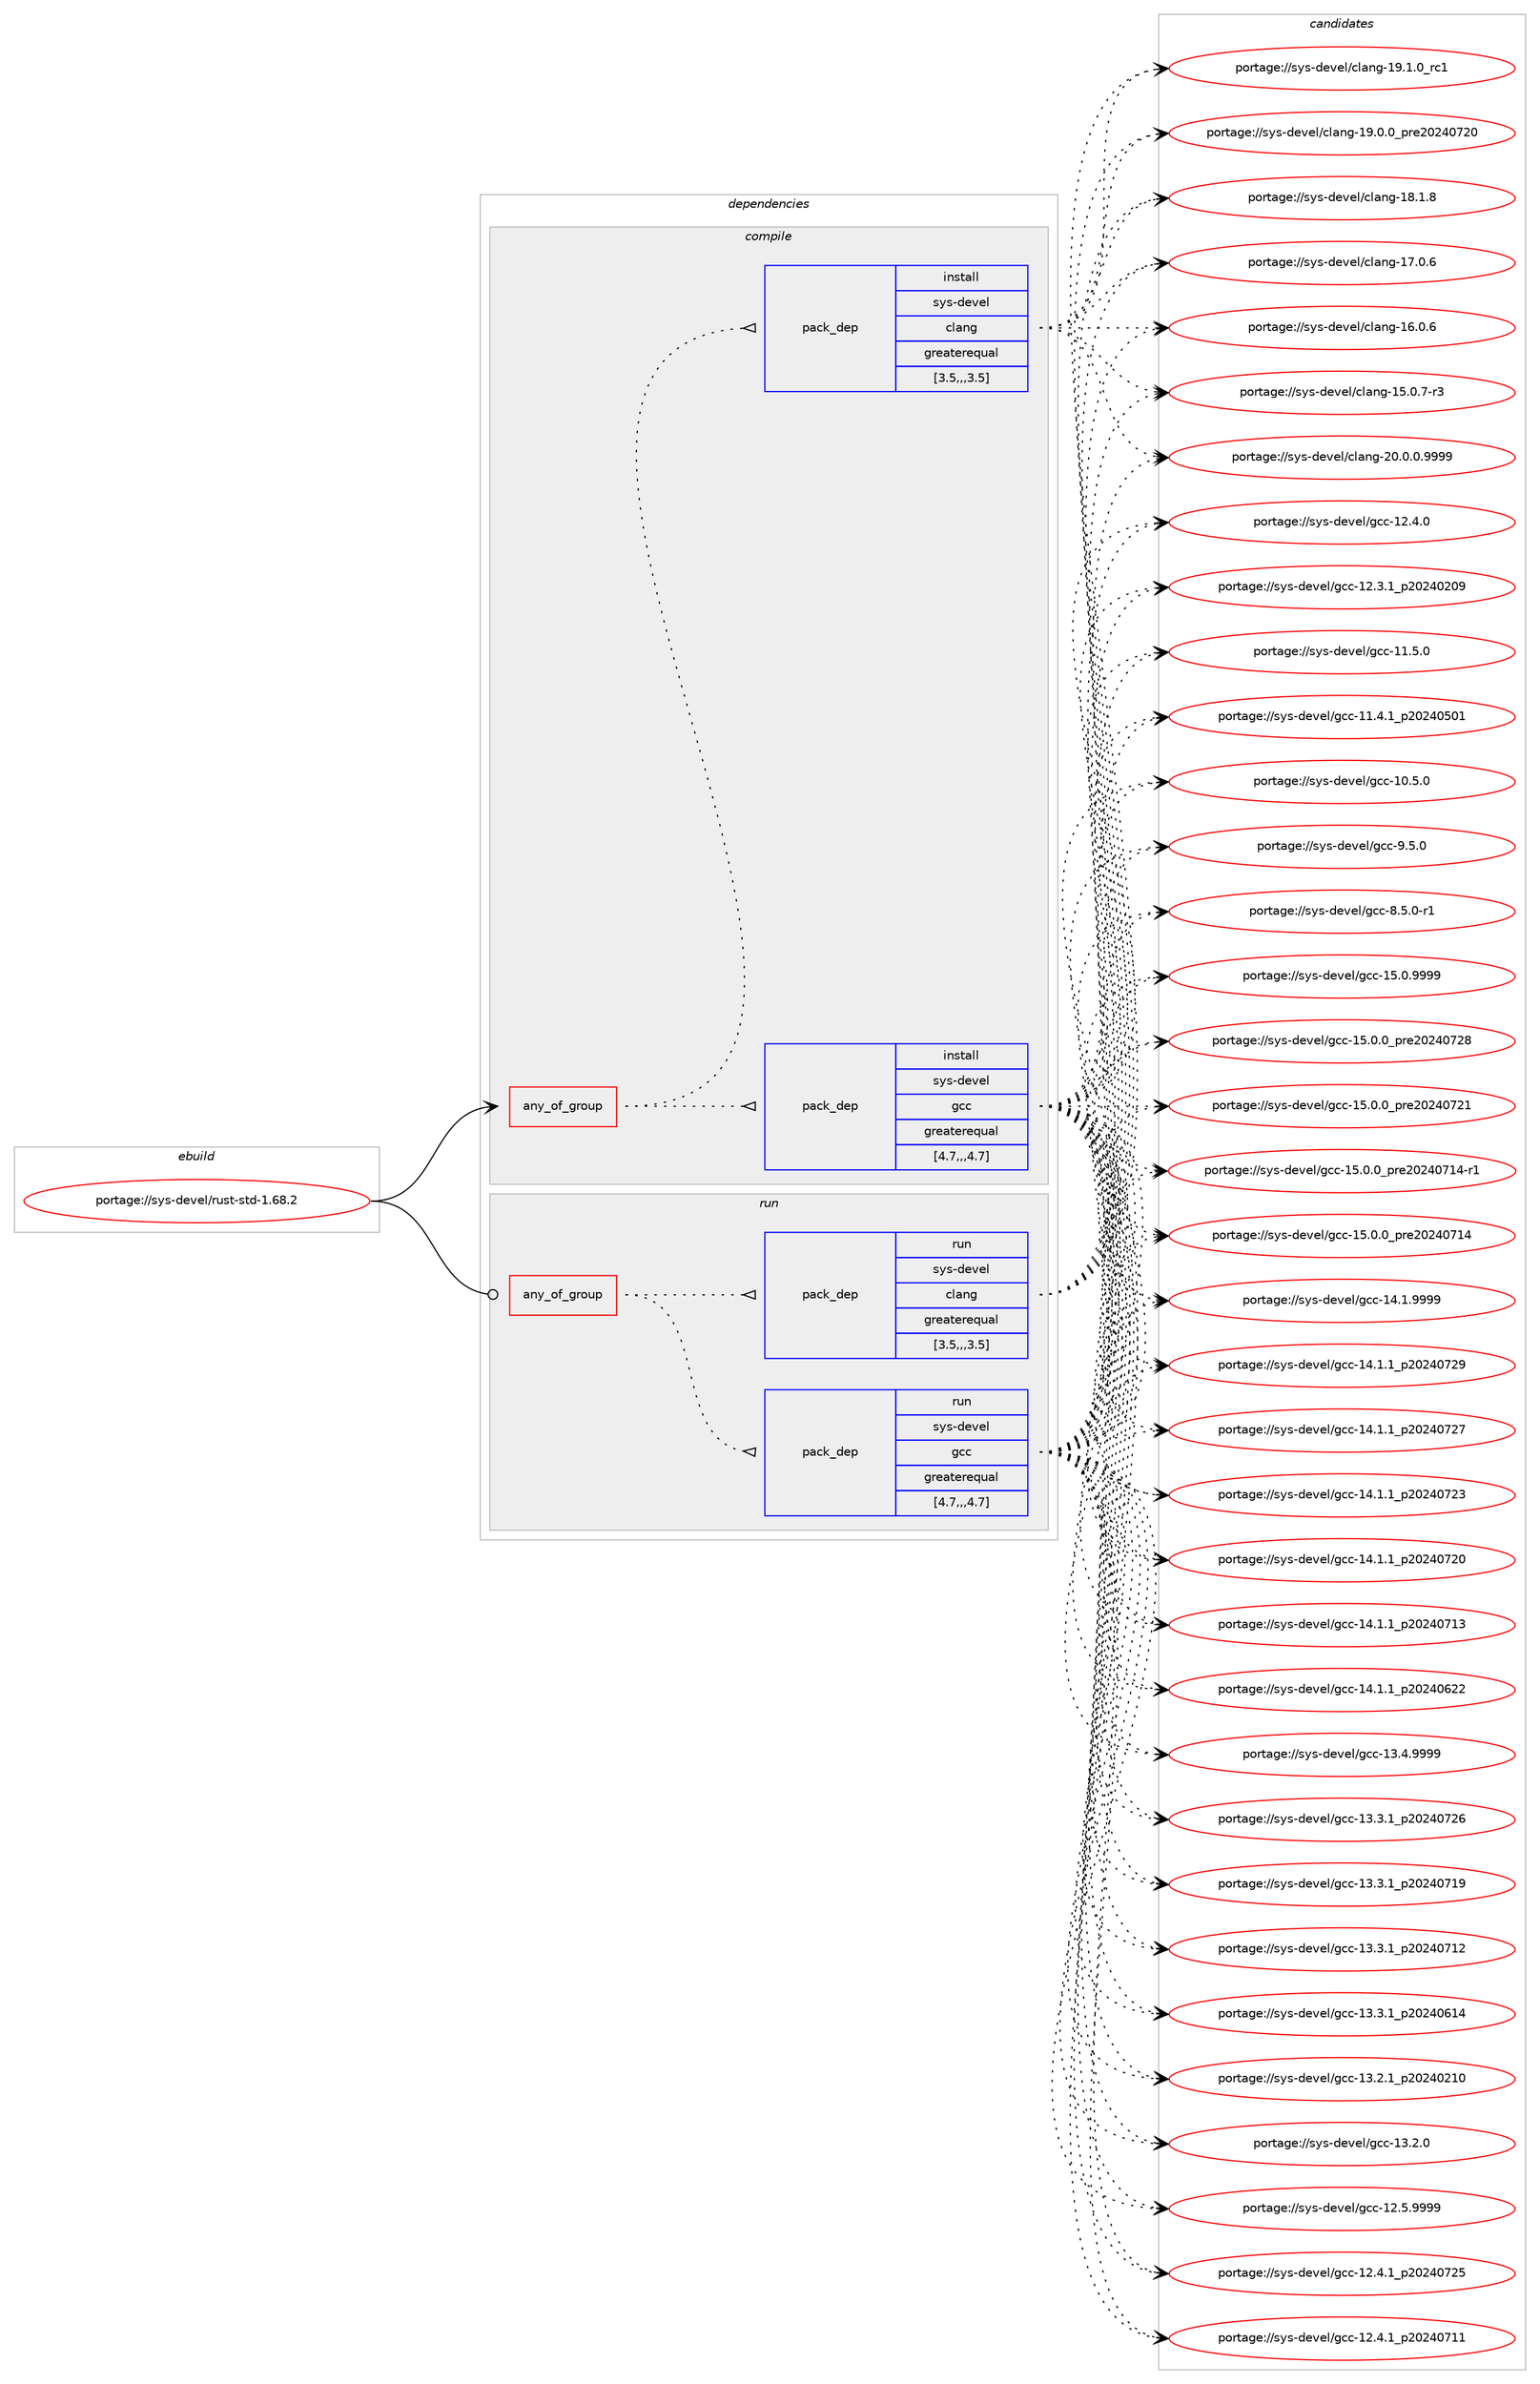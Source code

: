 digraph prolog {

# *************
# Graph options
# *************

newrank=true;
concentrate=true;
compound=true;
graph [rankdir=LR,fontname=Helvetica,fontsize=10,ranksep=1.5];#, ranksep=2.5, nodesep=0.2];
edge  [arrowhead=vee];
node  [fontname=Helvetica,fontsize=10];

# **********
# The ebuild
# **********

subgraph cluster_leftcol {
color=gray;
label=<<i>ebuild</i>>;
id [label="portage://sys-devel/rust-std-1.68.2", color=red, width=4, href="../sys-devel/rust-std-1.68.2.svg"];
}

# ****************
# The dependencies
# ****************

subgraph cluster_midcol {
color=gray;
label=<<i>dependencies</i>>;
subgraph cluster_compile {
fillcolor="#eeeeee";
style=filled;
label=<<i>compile</i>>;
subgraph any2735 {
dependency434901 [label=<<TABLE BORDER="0" CELLBORDER="1" CELLSPACING="0" CELLPADDING="4"><TR><TD CELLPADDING="10">any_of_group</TD></TR></TABLE>>, shape=none, color=red];subgraph pack316171 {
dependency434902 [label=<<TABLE BORDER="0" CELLBORDER="1" CELLSPACING="0" CELLPADDING="4" WIDTH="220"><TR><TD ROWSPAN="6" CELLPADDING="30">pack_dep</TD></TR><TR><TD WIDTH="110">install</TD></TR><TR><TD>sys-devel</TD></TR><TR><TD>gcc</TD></TR><TR><TD>greaterequal</TD></TR><TR><TD>[4.7,,,4.7]</TD></TR></TABLE>>, shape=none, color=blue];
}
dependency434901:e -> dependency434902:w [weight=20,style="dotted",arrowhead="oinv"];
subgraph pack316172 {
dependency434903 [label=<<TABLE BORDER="0" CELLBORDER="1" CELLSPACING="0" CELLPADDING="4" WIDTH="220"><TR><TD ROWSPAN="6" CELLPADDING="30">pack_dep</TD></TR><TR><TD WIDTH="110">install</TD></TR><TR><TD>sys-devel</TD></TR><TR><TD>clang</TD></TR><TR><TD>greaterequal</TD></TR><TR><TD>[3.5,,,3.5]</TD></TR></TABLE>>, shape=none, color=blue];
}
dependency434901:e -> dependency434903:w [weight=20,style="dotted",arrowhead="oinv"];
}
id:e -> dependency434901:w [weight=20,style="solid",arrowhead="vee"];
}
subgraph cluster_compileandrun {
fillcolor="#eeeeee";
style=filled;
label=<<i>compile and run</i>>;
}
subgraph cluster_run {
fillcolor="#eeeeee";
style=filled;
label=<<i>run</i>>;
subgraph any2736 {
dependency434904 [label=<<TABLE BORDER="0" CELLBORDER="1" CELLSPACING="0" CELLPADDING="4"><TR><TD CELLPADDING="10">any_of_group</TD></TR></TABLE>>, shape=none, color=red];subgraph pack316173 {
dependency434905 [label=<<TABLE BORDER="0" CELLBORDER="1" CELLSPACING="0" CELLPADDING="4" WIDTH="220"><TR><TD ROWSPAN="6" CELLPADDING="30">pack_dep</TD></TR><TR><TD WIDTH="110">run</TD></TR><TR><TD>sys-devel</TD></TR><TR><TD>gcc</TD></TR><TR><TD>greaterequal</TD></TR><TR><TD>[4.7,,,4.7]</TD></TR></TABLE>>, shape=none, color=blue];
}
dependency434904:e -> dependency434905:w [weight=20,style="dotted",arrowhead="oinv"];
subgraph pack316174 {
dependency434906 [label=<<TABLE BORDER="0" CELLBORDER="1" CELLSPACING="0" CELLPADDING="4" WIDTH="220"><TR><TD ROWSPAN="6" CELLPADDING="30">pack_dep</TD></TR><TR><TD WIDTH="110">run</TD></TR><TR><TD>sys-devel</TD></TR><TR><TD>clang</TD></TR><TR><TD>greaterequal</TD></TR><TR><TD>[3.5,,,3.5]</TD></TR></TABLE>>, shape=none, color=blue];
}
dependency434904:e -> dependency434906:w [weight=20,style="dotted",arrowhead="oinv"];
}
id:e -> dependency434904:w [weight=20,style="solid",arrowhead="odot"];
}
}

# **************
# The candidates
# **************

subgraph cluster_choices {
rank=same;
color=gray;
label=<<i>candidates</i>>;

subgraph choice316171 {
color=black;
nodesep=1;
choice1151211154510010111810110847103999945495346484657575757 [label="portage://sys-devel/gcc-15.0.9999", color=red, width=4,href="../sys-devel/gcc-15.0.9999.svg"];
choice1151211154510010111810110847103999945495346484648951121141015048505248555056 [label="portage://sys-devel/gcc-15.0.0_pre20240728", color=red, width=4,href="../sys-devel/gcc-15.0.0_pre20240728.svg"];
choice1151211154510010111810110847103999945495346484648951121141015048505248555049 [label="portage://sys-devel/gcc-15.0.0_pre20240721", color=red, width=4,href="../sys-devel/gcc-15.0.0_pre20240721.svg"];
choice11512111545100101118101108471039999454953464846489511211410150485052485549524511449 [label="portage://sys-devel/gcc-15.0.0_pre20240714-r1", color=red, width=4,href="../sys-devel/gcc-15.0.0_pre20240714-r1.svg"];
choice1151211154510010111810110847103999945495346484648951121141015048505248554952 [label="portage://sys-devel/gcc-15.0.0_pre20240714", color=red, width=4,href="../sys-devel/gcc-15.0.0_pre20240714.svg"];
choice1151211154510010111810110847103999945495246494657575757 [label="portage://sys-devel/gcc-14.1.9999", color=red, width=4,href="../sys-devel/gcc-14.1.9999.svg"];
choice1151211154510010111810110847103999945495246494649951125048505248555057 [label="portage://sys-devel/gcc-14.1.1_p20240729", color=red, width=4,href="../sys-devel/gcc-14.1.1_p20240729.svg"];
choice1151211154510010111810110847103999945495246494649951125048505248555055 [label="portage://sys-devel/gcc-14.1.1_p20240727", color=red, width=4,href="../sys-devel/gcc-14.1.1_p20240727.svg"];
choice1151211154510010111810110847103999945495246494649951125048505248555051 [label="portage://sys-devel/gcc-14.1.1_p20240723", color=red, width=4,href="../sys-devel/gcc-14.1.1_p20240723.svg"];
choice1151211154510010111810110847103999945495246494649951125048505248555048 [label="portage://sys-devel/gcc-14.1.1_p20240720", color=red, width=4,href="../sys-devel/gcc-14.1.1_p20240720.svg"];
choice1151211154510010111810110847103999945495246494649951125048505248554951 [label="portage://sys-devel/gcc-14.1.1_p20240713", color=red, width=4,href="../sys-devel/gcc-14.1.1_p20240713.svg"];
choice1151211154510010111810110847103999945495246494649951125048505248545050 [label="portage://sys-devel/gcc-14.1.1_p20240622", color=red, width=4,href="../sys-devel/gcc-14.1.1_p20240622.svg"];
choice1151211154510010111810110847103999945495146524657575757 [label="portage://sys-devel/gcc-13.4.9999", color=red, width=4,href="../sys-devel/gcc-13.4.9999.svg"];
choice1151211154510010111810110847103999945495146514649951125048505248555054 [label="portage://sys-devel/gcc-13.3.1_p20240726", color=red, width=4,href="../sys-devel/gcc-13.3.1_p20240726.svg"];
choice1151211154510010111810110847103999945495146514649951125048505248554957 [label="portage://sys-devel/gcc-13.3.1_p20240719", color=red, width=4,href="../sys-devel/gcc-13.3.1_p20240719.svg"];
choice1151211154510010111810110847103999945495146514649951125048505248554950 [label="portage://sys-devel/gcc-13.3.1_p20240712", color=red, width=4,href="../sys-devel/gcc-13.3.1_p20240712.svg"];
choice1151211154510010111810110847103999945495146514649951125048505248544952 [label="portage://sys-devel/gcc-13.3.1_p20240614", color=red, width=4,href="../sys-devel/gcc-13.3.1_p20240614.svg"];
choice1151211154510010111810110847103999945495146504649951125048505248504948 [label="portage://sys-devel/gcc-13.2.1_p20240210", color=red, width=4,href="../sys-devel/gcc-13.2.1_p20240210.svg"];
choice1151211154510010111810110847103999945495146504648 [label="portage://sys-devel/gcc-13.2.0", color=red, width=4,href="../sys-devel/gcc-13.2.0.svg"];
choice1151211154510010111810110847103999945495046534657575757 [label="portage://sys-devel/gcc-12.5.9999", color=red, width=4,href="../sys-devel/gcc-12.5.9999.svg"];
choice1151211154510010111810110847103999945495046524649951125048505248555053 [label="portage://sys-devel/gcc-12.4.1_p20240725", color=red, width=4,href="../sys-devel/gcc-12.4.1_p20240725.svg"];
choice1151211154510010111810110847103999945495046524649951125048505248554949 [label="portage://sys-devel/gcc-12.4.1_p20240711", color=red, width=4,href="../sys-devel/gcc-12.4.1_p20240711.svg"];
choice1151211154510010111810110847103999945495046524648 [label="portage://sys-devel/gcc-12.4.0", color=red, width=4,href="../sys-devel/gcc-12.4.0.svg"];
choice1151211154510010111810110847103999945495046514649951125048505248504857 [label="portage://sys-devel/gcc-12.3.1_p20240209", color=red, width=4,href="../sys-devel/gcc-12.3.1_p20240209.svg"];
choice1151211154510010111810110847103999945494946534648 [label="portage://sys-devel/gcc-11.5.0", color=red, width=4,href="../sys-devel/gcc-11.5.0.svg"];
choice1151211154510010111810110847103999945494946524649951125048505248534849 [label="portage://sys-devel/gcc-11.4.1_p20240501", color=red, width=4,href="../sys-devel/gcc-11.4.1_p20240501.svg"];
choice1151211154510010111810110847103999945494846534648 [label="portage://sys-devel/gcc-10.5.0", color=red, width=4,href="../sys-devel/gcc-10.5.0.svg"];
choice11512111545100101118101108471039999455746534648 [label="portage://sys-devel/gcc-9.5.0", color=red, width=4,href="../sys-devel/gcc-9.5.0.svg"];
choice115121115451001011181011084710399994556465346484511449 [label="portage://sys-devel/gcc-8.5.0-r1", color=red, width=4,href="../sys-devel/gcc-8.5.0-r1.svg"];
dependency434902:e -> choice1151211154510010111810110847103999945495346484657575757:w [style=dotted,weight="100"];
dependency434902:e -> choice1151211154510010111810110847103999945495346484648951121141015048505248555056:w [style=dotted,weight="100"];
dependency434902:e -> choice1151211154510010111810110847103999945495346484648951121141015048505248555049:w [style=dotted,weight="100"];
dependency434902:e -> choice11512111545100101118101108471039999454953464846489511211410150485052485549524511449:w [style=dotted,weight="100"];
dependency434902:e -> choice1151211154510010111810110847103999945495346484648951121141015048505248554952:w [style=dotted,weight="100"];
dependency434902:e -> choice1151211154510010111810110847103999945495246494657575757:w [style=dotted,weight="100"];
dependency434902:e -> choice1151211154510010111810110847103999945495246494649951125048505248555057:w [style=dotted,weight="100"];
dependency434902:e -> choice1151211154510010111810110847103999945495246494649951125048505248555055:w [style=dotted,weight="100"];
dependency434902:e -> choice1151211154510010111810110847103999945495246494649951125048505248555051:w [style=dotted,weight="100"];
dependency434902:e -> choice1151211154510010111810110847103999945495246494649951125048505248555048:w [style=dotted,weight="100"];
dependency434902:e -> choice1151211154510010111810110847103999945495246494649951125048505248554951:w [style=dotted,weight="100"];
dependency434902:e -> choice1151211154510010111810110847103999945495246494649951125048505248545050:w [style=dotted,weight="100"];
dependency434902:e -> choice1151211154510010111810110847103999945495146524657575757:w [style=dotted,weight="100"];
dependency434902:e -> choice1151211154510010111810110847103999945495146514649951125048505248555054:w [style=dotted,weight="100"];
dependency434902:e -> choice1151211154510010111810110847103999945495146514649951125048505248554957:w [style=dotted,weight="100"];
dependency434902:e -> choice1151211154510010111810110847103999945495146514649951125048505248554950:w [style=dotted,weight="100"];
dependency434902:e -> choice1151211154510010111810110847103999945495146514649951125048505248544952:w [style=dotted,weight="100"];
dependency434902:e -> choice1151211154510010111810110847103999945495146504649951125048505248504948:w [style=dotted,weight="100"];
dependency434902:e -> choice1151211154510010111810110847103999945495146504648:w [style=dotted,weight="100"];
dependency434902:e -> choice1151211154510010111810110847103999945495046534657575757:w [style=dotted,weight="100"];
dependency434902:e -> choice1151211154510010111810110847103999945495046524649951125048505248555053:w [style=dotted,weight="100"];
dependency434902:e -> choice1151211154510010111810110847103999945495046524649951125048505248554949:w [style=dotted,weight="100"];
dependency434902:e -> choice1151211154510010111810110847103999945495046524648:w [style=dotted,weight="100"];
dependency434902:e -> choice1151211154510010111810110847103999945495046514649951125048505248504857:w [style=dotted,weight="100"];
dependency434902:e -> choice1151211154510010111810110847103999945494946534648:w [style=dotted,weight="100"];
dependency434902:e -> choice1151211154510010111810110847103999945494946524649951125048505248534849:w [style=dotted,weight="100"];
dependency434902:e -> choice1151211154510010111810110847103999945494846534648:w [style=dotted,weight="100"];
dependency434902:e -> choice11512111545100101118101108471039999455746534648:w [style=dotted,weight="100"];
dependency434902:e -> choice115121115451001011181011084710399994556465346484511449:w [style=dotted,weight="100"];
}
subgraph choice316172 {
color=black;
nodesep=1;
choice11512111545100101118101108479910897110103455048464846484657575757 [label="portage://sys-devel/clang-20.0.0.9999", color=red, width=4,href="../sys-devel/clang-20.0.0.9999.svg"];
choice1151211154510010111810110847991089711010345495746494648951149949 [label="portage://sys-devel/clang-19.1.0_rc1", color=red, width=4,href="../sys-devel/clang-19.1.0_rc1.svg"];
choice1151211154510010111810110847991089711010345495746484648951121141015048505248555048 [label="portage://sys-devel/clang-19.0.0_pre20240720", color=red, width=4,href="../sys-devel/clang-19.0.0_pre20240720.svg"];
choice1151211154510010111810110847991089711010345495646494656 [label="portage://sys-devel/clang-18.1.8", color=red, width=4,href="../sys-devel/clang-18.1.8.svg"];
choice1151211154510010111810110847991089711010345495546484654 [label="portage://sys-devel/clang-17.0.6", color=red, width=4,href="../sys-devel/clang-17.0.6.svg"];
choice1151211154510010111810110847991089711010345495446484654 [label="portage://sys-devel/clang-16.0.6", color=red, width=4,href="../sys-devel/clang-16.0.6.svg"];
choice11512111545100101118101108479910897110103454953464846554511451 [label="portage://sys-devel/clang-15.0.7-r3", color=red, width=4,href="../sys-devel/clang-15.0.7-r3.svg"];
dependency434903:e -> choice11512111545100101118101108479910897110103455048464846484657575757:w [style=dotted,weight="100"];
dependency434903:e -> choice1151211154510010111810110847991089711010345495746494648951149949:w [style=dotted,weight="100"];
dependency434903:e -> choice1151211154510010111810110847991089711010345495746484648951121141015048505248555048:w [style=dotted,weight="100"];
dependency434903:e -> choice1151211154510010111810110847991089711010345495646494656:w [style=dotted,weight="100"];
dependency434903:e -> choice1151211154510010111810110847991089711010345495546484654:w [style=dotted,weight="100"];
dependency434903:e -> choice1151211154510010111810110847991089711010345495446484654:w [style=dotted,weight="100"];
dependency434903:e -> choice11512111545100101118101108479910897110103454953464846554511451:w [style=dotted,weight="100"];
}
subgraph choice316173 {
color=black;
nodesep=1;
choice1151211154510010111810110847103999945495346484657575757 [label="portage://sys-devel/gcc-15.0.9999", color=red, width=4,href="../sys-devel/gcc-15.0.9999.svg"];
choice1151211154510010111810110847103999945495346484648951121141015048505248555056 [label="portage://sys-devel/gcc-15.0.0_pre20240728", color=red, width=4,href="../sys-devel/gcc-15.0.0_pre20240728.svg"];
choice1151211154510010111810110847103999945495346484648951121141015048505248555049 [label="portage://sys-devel/gcc-15.0.0_pre20240721", color=red, width=4,href="../sys-devel/gcc-15.0.0_pre20240721.svg"];
choice11512111545100101118101108471039999454953464846489511211410150485052485549524511449 [label="portage://sys-devel/gcc-15.0.0_pre20240714-r1", color=red, width=4,href="../sys-devel/gcc-15.0.0_pre20240714-r1.svg"];
choice1151211154510010111810110847103999945495346484648951121141015048505248554952 [label="portage://sys-devel/gcc-15.0.0_pre20240714", color=red, width=4,href="../sys-devel/gcc-15.0.0_pre20240714.svg"];
choice1151211154510010111810110847103999945495246494657575757 [label="portage://sys-devel/gcc-14.1.9999", color=red, width=4,href="../sys-devel/gcc-14.1.9999.svg"];
choice1151211154510010111810110847103999945495246494649951125048505248555057 [label="portage://sys-devel/gcc-14.1.1_p20240729", color=red, width=4,href="../sys-devel/gcc-14.1.1_p20240729.svg"];
choice1151211154510010111810110847103999945495246494649951125048505248555055 [label="portage://sys-devel/gcc-14.1.1_p20240727", color=red, width=4,href="../sys-devel/gcc-14.1.1_p20240727.svg"];
choice1151211154510010111810110847103999945495246494649951125048505248555051 [label="portage://sys-devel/gcc-14.1.1_p20240723", color=red, width=4,href="../sys-devel/gcc-14.1.1_p20240723.svg"];
choice1151211154510010111810110847103999945495246494649951125048505248555048 [label="portage://sys-devel/gcc-14.1.1_p20240720", color=red, width=4,href="../sys-devel/gcc-14.1.1_p20240720.svg"];
choice1151211154510010111810110847103999945495246494649951125048505248554951 [label="portage://sys-devel/gcc-14.1.1_p20240713", color=red, width=4,href="../sys-devel/gcc-14.1.1_p20240713.svg"];
choice1151211154510010111810110847103999945495246494649951125048505248545050 [label="portage://sys-devel/gcc-14.1.1_p20240622", color=red, width=4,href="../sys-devel/gcc-14.1.1_p20240622.svg"];
choice1151211154510010111810110847103999945495146524657575757 [label="portage://sys-devel/gcc-13.4.9999", color=red, width=4,href="../sys-devel/gcc-13.4.9999.svg"];
choice1151211154510010111810110847103999945495146514649951125048505248555054 [label="portage://sys-devel/gcc-13.3.1_p20240726", color=red, width=4,href="../sys-devel/gcc-13.3.1_p20240726.svg"];
choice1151211154510010111810110847103999945495146514649951125048505248554957 [label="portage://sys-devel/gcc-13.3.1_p20240719", color=red, width=4,href="../sys-devel/gcc-13.3.1_p20240719.svg"];
choice1151211154510010111810110847103999945495146514649951125048505248554950 [label="portage://sys-devel/gcc-13.3.1_p20240712", color=red, width=4,href="../sys-devel/gcc-13.3.1_p20240712.svg"];
choice1151211154510010111810110847103999945495146514649951125048505248544952 [label="portage://sys-devel/gcc-13.3.1_p20240614", color=red, width=4,href="../sys-devel/gcc-13.3.1_p20240614.svg"];
choice1151211154510010111810110847103999945495146504649951125048505248504948 [label="portage://sys-devel/gcc-13.2.1_p20240210", color=red, width=4,href="../sys-devel/gcc-13.2.1_p20240210.svg"];
choice1151211154510010111810110847103999945495146504648 [label="portage://sys-devel/gcc-13.2.0", color=red, width=4,href="../sys-devel/gcc-13.2.0.svg"];
choice1151211154510010111810110847103999945495046534657575757 [label="portage://sys-devel/gcc-12.5.9999", color=red, width=4,href="../sys-devel/gcc-12.5.9999.svg"];
choice1151211154510010111810110847103999945495046524649951125048505248555053 [label="portage://sys-devel/gcc-12.4.1_p20240725", color=red, width=4,href="../sys-devel/gcc-12.4.1_p20240725.svg"];
choice1151211154510010111810110847103999945495046524649951125048505248554949 [label="portage://sys-devel/gcc-12.4.1_p20240711", color=red, width=4,href="../sys-devel/gcc-12.4.1_p20240711.svg"];
choice1151211154510010111810110847103999945495046524648 [label="portage://sys-devel/gcc-12.4.0", color=red, width=4,href="../sys-devel/gcc-12.4.0.svg"];
choice1151211154510010111810110847103999945495046514649951125048505248504857 [label="portage://sys-devel/gcc-12.3.1_p20240209", color=red, width=4,href="../sys-devel/gcc-12.3.1_p20240209.svg"];
choice1151211154510010111810110847103999945494946534648 [label="portage://sys-devel/gcc-11.5.0", color=red, width=4,href="../sys-devel/gcc-11.5.0.svg"];
choice1151211154510010111810110847103999945494946524649951125048505248534849 [label="portage://sys-devel/gcc-11.4.1_p20240501", color=red, width=4,href="../sys-devel/gcc-11.4.1_p20240501.svg"];
choice1151211154510010111810110847103999945494846534648 [label="portage://sys-devel/gcc-10.5.0", color=red, width=4,href="../sys-devel/gcc-10.5.0.svg"];
choice11512111545100101118101108471039999455746534648 [label="portage://sys-devel/gcc-9.5.0", color=red, width=4,href="../sys-devel/gcc-9.5.0.svg"];
choice115121115451001011181011084710399994556465346484511449 [label="portage://sys-devel/gcc-8.5.0-r1", color=red, width=4,href="../sys-devel/gcc-8.5.0-r1.svg"];
dependency434905:e -> choice1151211154510010111810110847103999945495346484657575757:w [style=dotted,weight="100"];
dependency434905:e -> choice1151211154510010111810110847103999945495346484648951121141015048505248555056:w [style=dotted,weight="100"];
dependency434905:e -> choice1151211154510010111810110847103999945495346484648951121141015048505248555049:w [style=dotted,weight="100"];
dependency434905:e -> choice11512111545100101118101108471039999454953464846489511211410150485052485549524511449:w [style=dotted,weight="100"];
dependency434905:e -> choice1151211154510010111810110847103999945495346484648951121141015048505248554952:w [style=dotted,weight="100"];
dependency434905:e -> choice1151211154510010111810110847103999945495246494657575757:w [style=dotted,weight="100"];
dependency434905:e -> choice1151211154510010111810110847103999945495246494649951125048505248555057:w [style=dotted,weight="100"];
dependency434905:e -> choice1151211154510010111810110847103999945495246494649951125048505248555055:w [style=dotted,weight="100"];
dependency434905:e -> choice1151211154510010111810110847103999945495246494649951125048505248555051:w [style=dotted,weight="100"];
dependency434905:e -> choice1151211154510010111810110847103999945495246494649951125048505248555048:w [style=dotted,weight="100"];
dependency434905:e -> choice1151211154510010111810110847103999945495246494649951125048505248554951:w [style=dotted,weight="100"];
dependency434905:e -> choice1151211154510010111810110847103999945495246494649951125048505248545050:w [style=dotted,weight="100"];
dependency434905:e -> choice1151211154510010111810110847103999945495146524657575757:w [style=dotted,weight="100"];
dependency434905:e -> choice1151211154510010111810110847103999945495146514649951125048505248555054:w [style=dotted,weight="100"];
dependency434905:e -> choice1151211154510010111810110847103999945495146514649951125048505248554957:w [style=dotted,weight="100"];
dependency434905:e -> choice1151211154510010111810110847103999945495146514649951125048505248554950:w [style=dotted,weight="100"];
dependency434905:e -> choice1151211154510010111810110847103999945495146514649951125048505248544952:w [style=dotted,weight="100"];
dependency434905:e -> choice1151211154510010111810110847103999945495146504649951125048505248504948:w [style=dotted,weight="100"];
dependency434905:e -> choice1151211154510010111810110847103999945495146504648:w [style=dotted,weight="100"];
dependency434905:e -> choice1151211154510010111810110847103999945495046534657575757:w [style=dotted,weight="100"];
dependency434905:e -> choice1151211154510010111810110847103999945495046524649951125048505248555053:w [style=dotted,weight="100"];
dependency434905:e -> choice1151211154510010111810110847103999945495046524649951125048505248554949:w [style=dotted,weight="100"];
dependency434905:e -> choice1151211154510010111810110847103999945495046524648:w [style=dotted,weight="100"];
dependency434905:e -> choice1151211154510010111810110847103999945495046514649951125048505248504857:w [style=dotted,weight="100"];
dependency434905:e -> choice1151211154510010111810110847103999945494946534648:w [style=dotted,weight="100"];
dependency434905:e -> choice1151211154510010111810110847103999945494946524649951125048505248534849:w [style=dotted,weight="100"];
dependency434905:e -> choice1151211154510010111810110847103999945494846534648:w [style=dotted,weight="100"];
dependency434905:e -> choice11512111545100101118101108471039999455746534648:w [style=dotted,weight="100"];
dependency434905:e -> choice115121115451001011181011084710399994556465346484511449:w [style=dotted,weight="100"];
}
subgraph choice316174 {
color=black;
nodesep=1;
choice11512111545100101118101108479910897110103455048464846484657575757 [label="portage://sys-devel/clang-20.0.0.9999", color=red, width=4,href="../sys-devel/clang-20.0.0.9999.svg"];
choice1151211154510010111810110847991089711010345495746494648951149949 [label="portage://sys-devel/clang-19.1.0_rc1", color=red, width=4,href="../sys-devel/clang-19.1.0_rc1.svg"];
choice1151211154510010111810110847991089711010345495746484648951121141015048505248555048 [label="portage://sys-devel/clang-19.0.0_pre20240720", color=red, width=4,href="../sys-devel/clang-19.0.0_pre20240720.svg"];
choice1151211154510010111810110847991089711010345495646494656 [label="portage://sys-devel/clang-18.1.8", color=red, width=4,href="../sys-devel/clang-18.1.8.svg"];
choice1151211154510010111810110847991089711010345495546484654 [label="portage://sys-devel/clang-17.0.6", color=red, width=4,href="../sys-devel/clang-17.0.6.svg"];
choice1151211154510010111810110847991089711010345495446484654 [label="portage://sys-devel/clang-16.0.6", color=red, width=4,href="../sys-devel/clang-16.0.6.svg"];
choice11512111545100101118101108479910897110103454953464846554511451 [label="portage://sys-devel/clang-15.0.7-r3", color=red, width=4,href="../sys-devel/clang-15.0.7-r3.svg"];
dependency434906:e -> choice11512111545100101118101108479910897110103455048464846484657575757:w [style=dotted,weight="100"];
dependency434906:e -> choice1151211154510010111810110847991089711010345495746494648951149949:w [style=dotted,weight="100"];
dependency434906:e -> choice1151211154510010111810110847991089711010345495746484648951121141015048505248555048:w [style=dotted,weight="100"];
dependency434906:e -> choice1151211154510010111810110847991089711010345495646494656:w [style=dotted,weight="100"];
dependency434906:e -> choice1151211154510010111810110847991089711010345495546484654:w [style=dotted,weight="100"];
dependency434906:e -> choice1151211154510010111810110847991089711010345495446484654:w [style=dotted,weight="100"];
dependency434906:e -> choice11512111545100101118101108479910897110103454953464846554511451:w [style=dotted,weight="100"];
}
}

}
